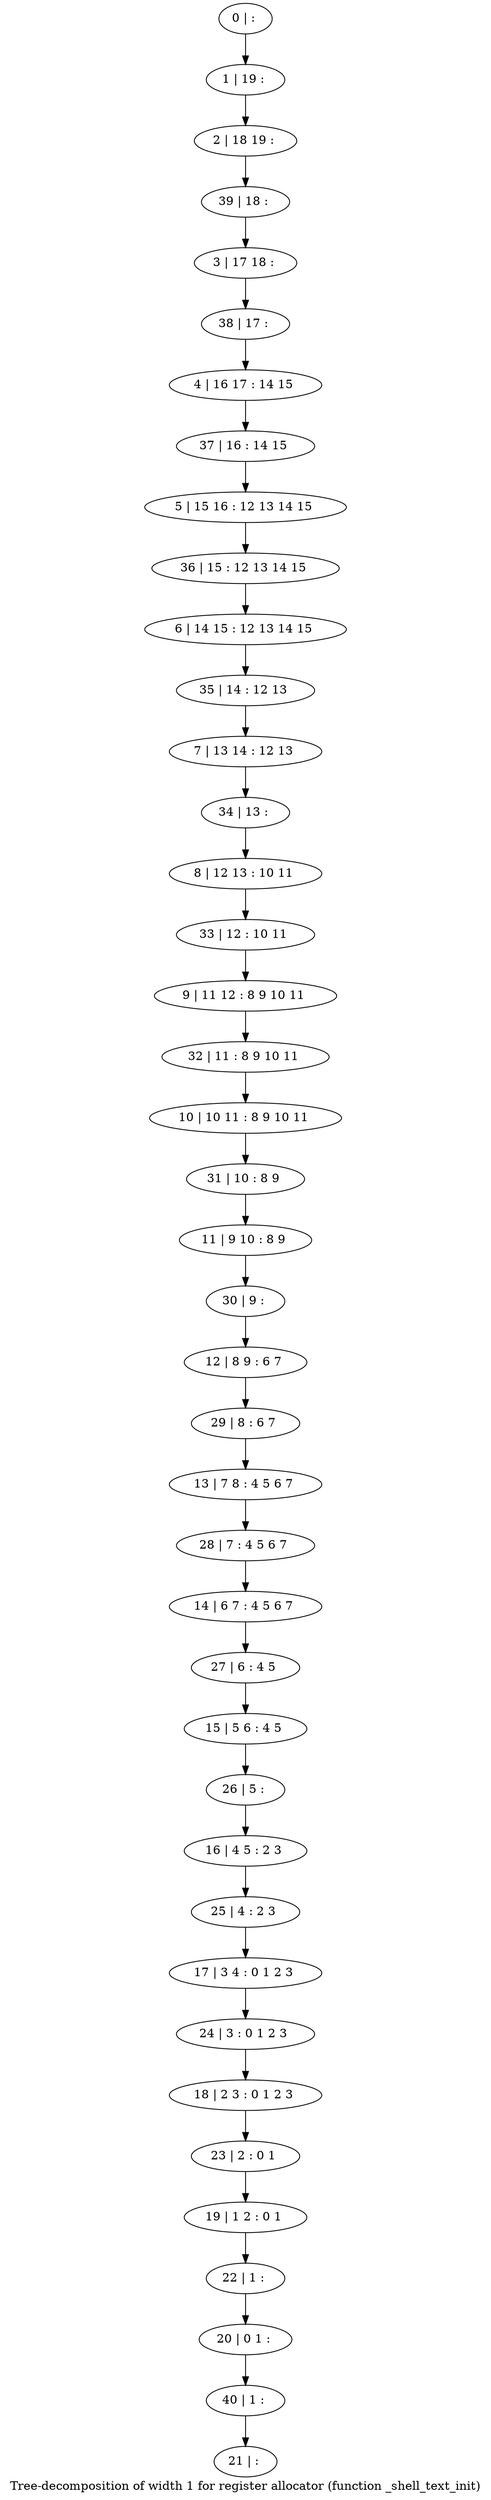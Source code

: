 digraph G {
graph [label="Tree-decomposition of width 1 for register allocator (function _shell_text_init)"]
0[label="0 | : "];
1[label="1 | 19 : "];
2[label="2 | 18 19 : "];
3[label="3 | 17 18 : "];
4[label="4 | 16 17 : 14 15 "];
5[label="5 | 15 16 : 12 13 14 15 "];
6[label="6 | 14 15 : 12 13 14 15 "];
7[label="7 | 13 14 : 12 13 "];
8[label="8 | 12 13 : 10 11 "];
9[label="9 | 11 12 : 8 9 10 11 "];
10[label="10 | 10 11 : 8 9 10 11 "];
11[label="11 | 9 10 : 8 9 "];
12[label="12 | 8 9 : 6 7 "];
13[label="13 | 7 8 : 4 5 6 7 "];
14[label="14 | 6 7 : 4 5 6 7 "];
15[label="15 | 5 6 : 4 5 "];
16[label="16 | 4 5 : 2 3 "];
17[label="17 | 3 4 : 0 1 2 3 "];
18[label="18 | 2 3 : 0 1 2 3 "];
19[label="19 | 1 2 : 0 1 "];
20[label="20 | 0 1 : "];
21[label="21 | : "];
22[label="22 | 1 : "];
23[label="23 | 2 : 0 1 "];
24[label="24 | 3 : 0 1 2 3 "];
25[label="25 | 4 : 2 3 "];
26[label="26 | 5 : "];
27[label="27 | 6 : 4 5 "];
28[label="28 | 7 : 4 5 6 7 "];
29[label="29 | 8 : 6 7 "];
30[label="30 | 9 : "];
31[label="31 | 10 : 8 9 "];
32[label="32 | 11 : 8 9 10 11 "];
33[label="33 | 12 : 10 11 "];
34[label="34 | 13 : "];
35[label="35 | 14 : 12 13 "];
36[label="36 | 15 : 12 13 14 15 "];
37[label="37 | 16 : 14 15 "];
38[label="38 | 17 : "];
39[label="39 | 18 : "];
40[label="40 | 1 : "];
0->1 ;
1->2 ;
22->20 ;
19->22 ;
23->19 ;
18->23 ;
24->18 ;
17->24 ;
25->17 ;
16->25 ;
26->16 ;
15->26 ;
27->15 ;
14->27 ;
28->14 ;
13->28 ;
29->13 ;
12->29 ;
30->12 ;
11->30 ;
31->11 ;
10->31 ;
32->10 ;
9->32 ;
33->9 ;
8->33 ;
34->8 ;
7->34 ;
35->7 ;
6->35 ;
36->6 ;
5->36 ;
37->5 ;
4->37 ;
38->4 ;
3->38 ;
39->3 ;
2->39 ;
40->21 ;
20->40 ;
}
